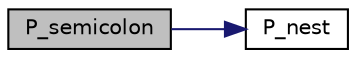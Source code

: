digraph "P_semicolon"
{
  edge [fontname="Helvetica",fontsize="10",labelfontname="Helvetica",labelfontsize="10"];
  node [fontname="Helvetica",fontsize="10",shape=record];
  rankdir="LR";
  Node573 [label="P_semicolon",height=0.2,width=0.4,color="black", fillcolor="grey75", style="filled", fontcolor="black"];
  Node573 -> Node574 [color="midnightblue",fontsize="10",style="solid",fontname="Helvetica"];
  Node574 [label="P_nest",height=0.2,width=0.4,color="black", fillcolor="white", style="filled",URL="$atlast_8c.html#a8ce76a16affdd688cfc35aeac4b7db78"];
}
